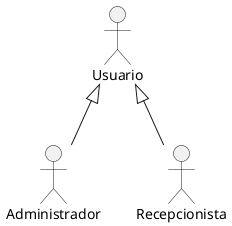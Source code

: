 @startuml
:Usuario: as User
:Administrador: as Admin
:Recepcionista: as Recep

User <|-- Admin
User <|-- Recep

@enduml
